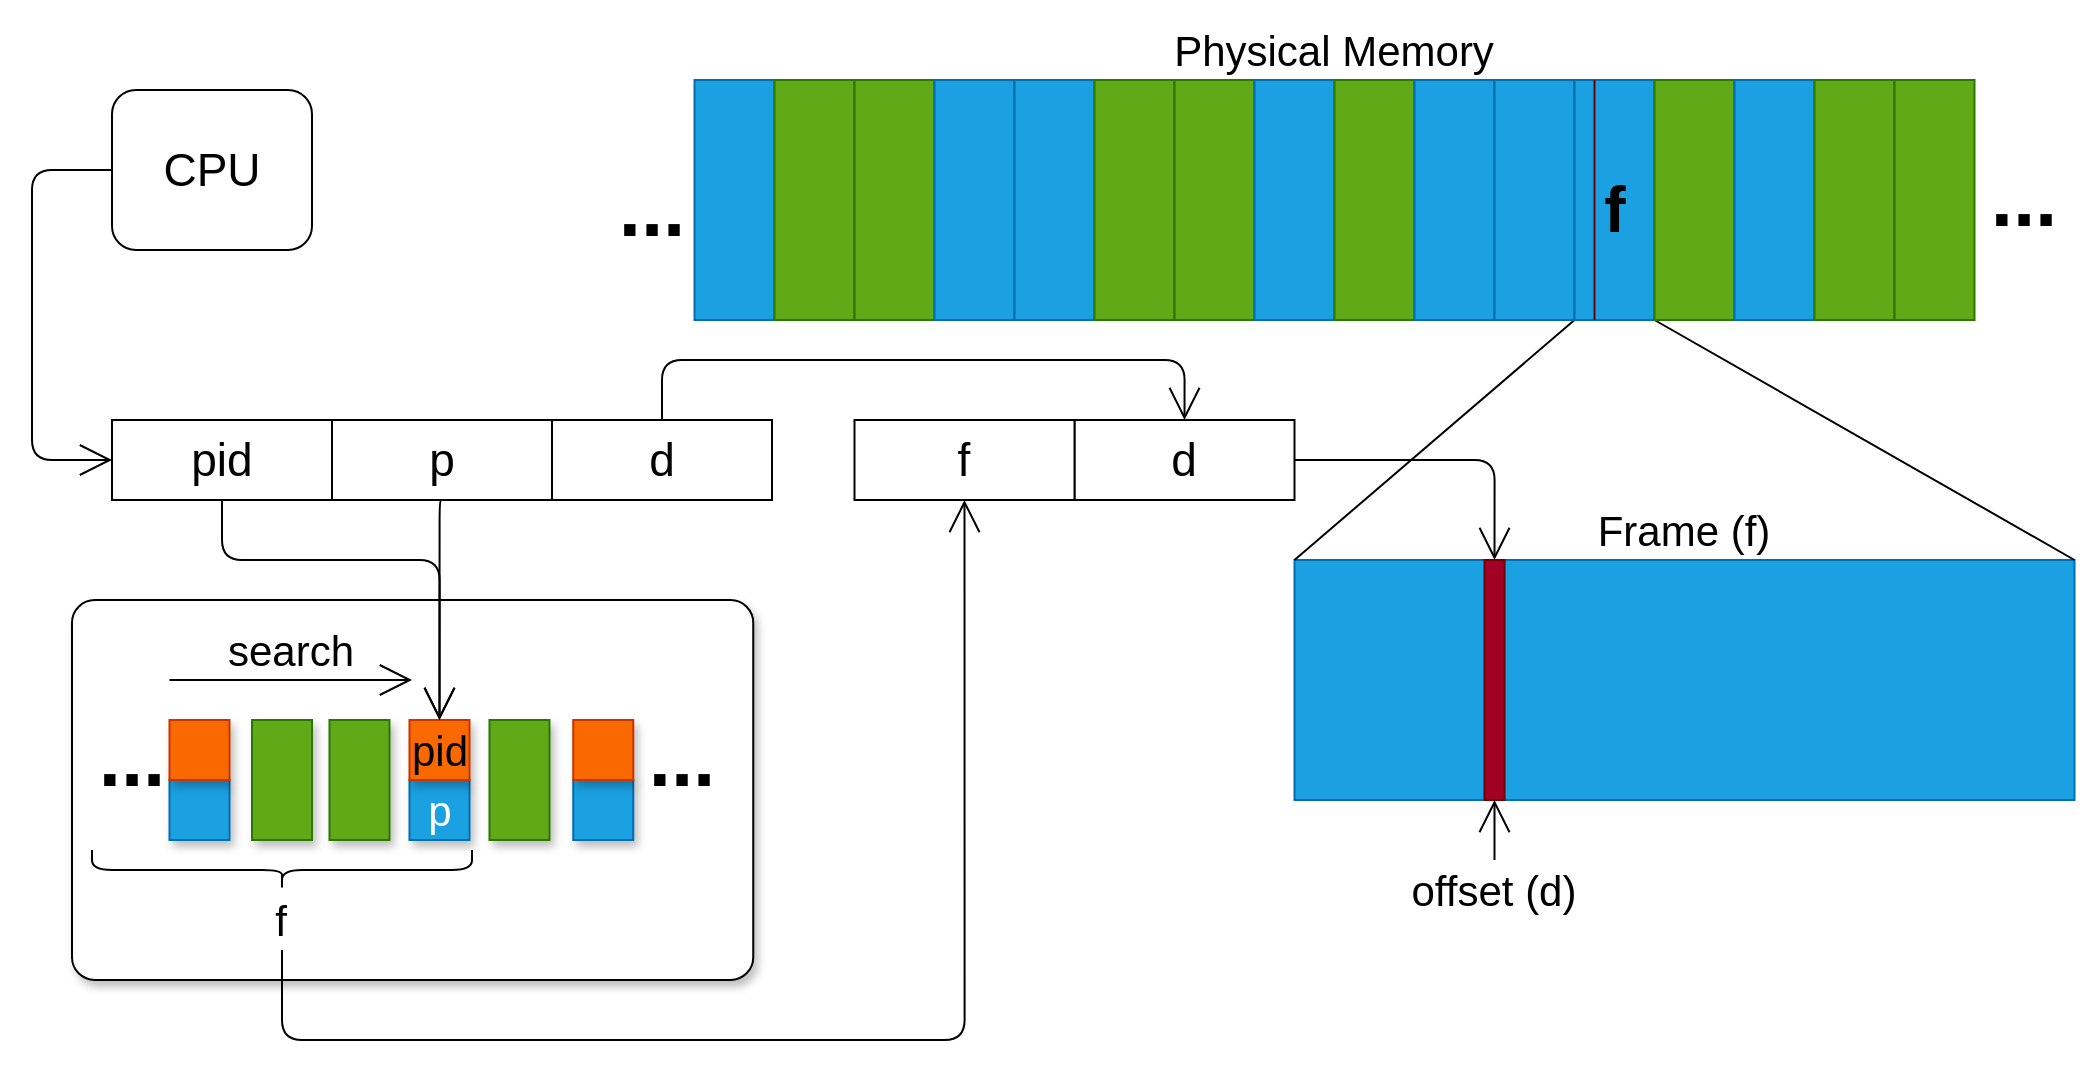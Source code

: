 <mxfile>
    <diagram id="3Tj04b1a-0Rv68_8_BNj" name="Page-1">
        <mxGraphModel dx="2883" dy="2450" grid="1" gridSize="10" guides="1" tooltips="1" connect="1" arrows="1" fold="1" page="1" pageScale="1" pageWidth="850" pageHeight="1100" math="0" shadow="0">
            <root>
                <mxCell id="0"/>
                <mxCell id="1" parent="0"/>
                <mxCell id="5" value="" style="rounded=1;whiteSpace=wrap;html=1;fontSize=29;verticalAlign=top;arcSize=6;shadow=1;" vertex="1" parent="1">
                    <mxGeometry x="30" y="310" width="340.62" height="190" as="geometry"/>
                </mxCell>
                <mxCell id="7" value="" style="rounded=0;whiteSpace=wrap;html=1;fontSize=21;verticalAlign=bottom;fillColor=#1ba1e2;strokeColor=#006EAF;fontColor=#ffffff;shadow=1;" vertex="1" parent="1">
                    <mxGeometry x="78.75" y="400" width="30" height="30" as="geometry"/>
                </mxCell>
                <mxCell id="10" value="" style="rounded=0;whiteSpace=wrap;html=1;fontSize=21;verticalAlign=bottom;fillColor=#60a917;strokeColor=#2D7600;fontColor=#ffffff;shadow=1;" vertex="1" parent="1">
                    <mxGeometry x="158.75" y="370" width="30" height="60" as="geometry"/>
                </mxCell>
                <mxCell id="13" value="p" style="rounded=0;whiteSpace=wrap;html=1;fontSize=21;verticalAlign=bottom;fillColor=#1ba1e2;strokeColor=#006EAF;fontColor=#ffffff;shadow=1;" vertex="1" parent="1">
                    <mxGeometry x="198.75" y="400" width="30" height="30" as="geometry"/>
                </mxCell>
                <mxCell id="84" style="edgeStyle=orthogonalEdgeStyle;html=1;exitX=0.5;exitY=1;exitDx=0;exitDy=0;entryX=0.5;entryY=1;entryDx=0;entryDy=0;endArrow=open;endFill=0;endSize=14;" edge="1" parent="1" source="92" target="33">
                    <mxGeometry relative="1" as="geometry">
                        <mxPoint x="213.75" y="500" as="sourcePoint"/>
                        <Array as="points">
                            <mxPoint x="135" y="530"/>
                            <mxPoint x="476" y="530"/>
                        </Array>
                    </mxGeometry>
                </mxCell>
                <mxCell id="16" value="" style="rounded=0;whiteSpace=wrap;html=1;fontSize=21;verticalAlign=bottom;fillColor=#60a917;strokeColor=#2D7600;fontColor=#ffffff;shadow=1;" vertex="1" parent="1">
                    <mxGeometry x="238.75" y="370" width="30" height="60" as="geometry"/>
                </mxCell>
                <mxCell id="18" value="" style="rounded=0;whiteSpace=wrap;html=1;fontSize=21;verticalAlign=bottom;fillColor=#1ba1e2;strokeColor=#006EAF;fontColor=#ffffff;shadow=1;" vertex="1" parent="1">
                    <mxGeometry x="280.62" y="400" width="30" height="30" as="geometry"/>
                </mxCell>
                <mxCell id="20" value="..." style="text;html=1;strokeColor=none;fillColor=none;align=center;verticalAlign=bottom;whiteSpace=wrap;rounded=0;fontSize=40;fontStyle=1;shadow=1;" vertex="1" parent="1">
                    <mxGeometry x="305.0" y="385" width="60" height="30" as="geometry"/>
                </mxCell>
                <mxCell id="22" value="..." style="text;html=1;strokeColor=none;fillColor=none;align=center;verticalAlign=bottom;whiteSpace=wrap;rounded=0;fontSize=40;fontStyle=1;shadow=1;" vertex="1" parent="1">
                    <mxGeometry x="30" y="385" width="60" height="30" as="geometry"/>
                </mxCell>
                <mxCell id="24" value="" style="rounded=0;whiteSpace=wrap;html=1;fontSize=21;verticalAlign=bottom;fillColor=#60a917;strokeColor=#2D7600;fontColor=#ffffff;shadow=1;" vertex="1" parent="1">
                    <mxGeometry x="120" y="370" width="30" height="60" as="geometry"/>
                </mxCell>
                <mxCell id="26" value="" style="rounded=0;whiteSpace=wrap;html=1;fontSize=21;verticalAlign=bottom;fillColor=#fa6800;strokeColor=#C73500;fontColor=#000000;shadow=1;" vertex="1" parent="1">
                    <mxGeometry x="78.75" y="370" width="30" height="30" as="geometry"/>
                </mxCell>
                <mxCell id="27" value="pid" style="rounded=0;whiteSpace=wrap;html=1;fontSize=21;verticalAlign=bottom;fillColor=#fa6800;strokeColor=#C73500;fontColor=#000000;shadow=1;" vertex="1" parent="1">
                    <mxGeometry x="198.75" y="370" width="30" height="30" as="geometry"/>
                </mxCell>
                <mxCell id="28" value="" style="rounded=0;whiteSpace=wrap;html=1;fontSize=21;verticalAlign=bottom;fillColor=#fa6800;strokeColor=#C73500;fontColor=#000000;shadow=1;" vertex="1" parent="1">
                    <mxGeometry x="280.62" y="370" width="30" height="30" as="geometry"/>
                </mxCell>
                <mxCell id="31" style="edgeStyle=orthogonalEdgeStyle;html=1;exitX=1;exitY=0.5;exitDx=0;exitDy=0;fontSize=23;endArrow=open;endFill=0;endSize=14;entryX=0.5;entryY=0;entryDx=0;entryDy=0;" edge="1" parent="1" source="32" target="47">
                    <mxGeometry relative="1" as="geometry">
                        <mxPoint x="721.25" y="250.353" as="targetPoint"/>
                    </mxGeometry>
                </mxCell>
                <mxCell id="32" value="d" style="rounded=0;whiteSpace=wrap;html=1;fontSize=23;" vertex="1" parent="1">
                    <mxGeometry x="531.25" y="220" width="110" height="40" as="geometry"/>
                </mxCell>
                <mxCell id="33" value="f" style="rounded=0;whiteSpace=wrap;html=1;fontSize=23;" vertex="1" parent="1">
                    <mxGeometry x="421.25" y="220" width="110" height="40" as="geometry"/>
                </mxCell>
                <mxCell id="46" value="" style="rounded=0;whiteSpace=wrap;html=1;fontSize=23;fillColor=#1ba1e2;strokeColor=#006EAF;fontColor=#ffffff;" vertex="1" parent="1">
                    <mxGeometry x="641.25" y="290" width="390" height="120" as="geometry"/>
                </mxCell>
                <mxCell id="47" value="" style="rounded=0;whiteSpace=wrap;html=1;fontSize=23;fillColor=#a20025;strokeColor=#6F0000;fontColor=#ffffff;" vertex="1" parent="1">
                    <mxGeometry x="736.25" y="290" width="10" height="120" as="geometry"/>
                </mxCell>
                <mxCell id="48" value="" style="endArrow=none;html=1;fontSize=23;endSize=14;entryX=0;entryY=0;entryDx=0;entryDy=0;exitX=0;exitY=0;exitDx=0;exitDy=0;" edge="1" parent="1" source="46" target="61">
                    <mxGeometry width="50" height="50" relative="1" as="geometry">
                        <mxPoint x="751.25" y="260" as="sourcePoint"/>
                        <mxPoint x="801.25" y="210" as="targetPoint"/>
                    </mxGeometry>
                </mxCell>
                <mxCell id="49" value="" style="endArrow=none;html=1;fontSize=23;endSize=14;entryX=0;entryY=1;entryDx=0;entryDy=0;exitX=1;exitY=0;exitDx=0;exitDy=0;" edge="1" parent="1" source="46" target="61">
                    <mxGeometry width="50" height="50" relative="1" as="geometry">
                        <mxPoint x="711.25" y="300" as="sourcePoint"/>
                        <mxPoint x="791.25" y="180" as="targetPoint"/>
                    </mxGeometry>
                </mxCell>
                <mxCell id="50" value="" style="rounded=0;whiteSpace=wrap;html=1;fontSize=23;rotation=-90;fillColor=#1ba1e2;strokeColor=#006EAF;fontColor=#ffffff;" vertex="1" parent="1">
                    <mxGeometry x="301.25" y="90" width="120" height="40" as="geometry"/>
                </mxCell>
                <mxCell id="51" value="" style="rounded=0;whiteSpace=wrap;html=1;fontSize=23;rotation=-90;fillColor=#60a917;strokeColor=#2D7600;fontColor=#ffffff;" vertex="1" parent="1">
                    <mxGeometry x="341.25" y="90" width="120" height="40" as="geometry"/>
                </mxCell>
                <mxCell id="52" value="" style="rounded=0;whiteSpace=wrap;html=1;fontSize=23;rotation=-90;fillColor=#60a917;strokeColor=#2D7600;fontColor=#ffffff;" vertex="1" parent="1">
                    <mxGeometry x="381.25" y="90" width="120" height="40" as="geometry"/>
                </mxCell>
                <mxCell id="53" value="" style="rounded=0;whiteSpace=wrap;html=1;fontSize=23;rotation=-90;fillColor=#1ba1e2;strokeColor=#006EAF;fontColor=#ffffff;" vertex="1" parent="1">
                    <mxGeometry x="421.25" y="90" width="120" height="40" as="geometry"/>
                </mxCell>
                <mxCell id="54" value="" style="rounded=0;whiteSpace=wrap;html=1;fontSize=23;rotation=-90;fillColor=#1ba1e2;strokeColor=#006EAF;fontColor=#ffffff;" vertex="1" parent="1">
                    <mxGeometry x="461.25" y="90" width="120" height="40" as="geometry"/>
                </mxCell>
                <mxCell id="55" value="" style="rounded=0;whiteSpace=wrap;html=1;fontSize=23;rotation=-90;fillColor=#60a917;strokeColor=#2D7600;fontColor=#ffffff;" vertex="1" parent="1">
                    <mxGeometry x="501.25" y="90" width="120" height="40" as="geometry"/>
                </mxCell>
                <mxCell id="56" value="" style="rounded=0;whiteSpace=wrap;html=1;fontSize=23;rotation=-90;fillColor=#60a917;strokeColor=#2D7600;fontColor=#ffffff;" vertex="1" parent="1">
                    <mxGeometry x="541.25" y="90" width="120" height="40" as="geometry"/>
                </mxCell>
                <mxCell id="57" value="" style="rounded=0;whiteSpace=wrap;html=1;fontSize=23;rotation=-90;fillColor=#1ba1e2;strokeColor=#006EAF;fontColor=#ffffff;" vertex="1" parent="1">
                    <mxGeometry x="581.25" y="90" width="120" height="40" as="geometry"/>
                </mxCell>
                <mxCell id="58" value="" style="rounded=0;whiteSpace=wrap;html=1;fontSize=23;rotation=-90;fillColor=#60a917;strokeColor=#2D7600;fontColor=#ffffff;" vertex="1" parent="1">
                    <mxGeometry x="621.25" y="90" width="120" height="40" as="geometry"/>
                </mxCell>
                <mxCell id="59" value="" style="rounded=0;whiteSpace=wrap;html=1;fontSize=23;rotation=-90;fillColor=#1ba1e2;strokeColor=#006EAF;fontColor=#ffffff;" vertex="1" parent="1">
                    <mxGeometry x="661.25" y="90" width="120" height="40" as="geometry"/>
                </mxCell>
                <mxCell id="60" value="" style="rounded=0;whiteSpace=wrap;html=1;fontSize=23;rotation=-90;fillColor=#1ba1e2;strokeColor=#006EAF;fontColor=#ffffff;" vertex="1" parent="1">
                    <mxGeometry x="701.25" y="90" width="120" height="40" as="geometry"/>
                </mxCell>
                <mxCell id="61" value="" style="rounded=0;whiteSpace=wrap;html=1;fontSize=23;rotation=-90;fillColor=#1ba1e2;strokeColor=#006EAF;fontColor=#ffffff;" vertex="1" parent="1">
                    <mxGeometry x="741.25" y="90" width="120" height="40" as="geometry"/>
                </mxCell>
                <mxCell id="62" value="" style="rounded=0;whiteSpace=wrap;html=1;fontSize=23;rotation=-90;fillColor=#60a917;strokeColor=#2D7600;fontColor=#ffffff;" vertex="1" parent="1">
                    <mxGeometry x="781.25" y="90" width="120" height="40" as="geometry"/>
                </mxCell>
                <mxCell id="63" value="" style="rounded=0;whiteSpace=wrap;html=1;fontSize=23;rotation=-90;fillColor=#1ba1e2;strokeColor=#006EAF;fontColor=#ffffff;" vertex="1" parent="1">
                    <mxGeometry x="821.25" y="90" width="120" height="40" as="geometry"/>
                </mxCell>
                <mxCell id="64" value="" style="rounded=0;whiteSpace=wrap;html=1;fontSize=23;rotation=-90;fillColor=#60a917;strokeColor=#2D7600;fontColor=#ffffff;" vertex="1" parent="1">
                    <mxGeometry x="861.25" y="90" width="120" height="40" as="geometry"/>
                </mxCell>
                <mxCell id="65" value="" style="rounded=0;whiteSpace=wrap;html=1;fontSize=23;rotation=-90;fillColor=#60a917;strokeColor=#2D7600;fontColor=#ffffff;" vertex="1" parent="1">
                    <mxGeometry x="901.25" y="90" width="120" height="40" as="geometry"/>
                </mxCell>
                <mxCell id="66" value="" style="endArrow=none;html=1;fontSize=23;endSize=14;entryX=1;entryY=0.25;entryDx=0;entryDy=0;exitX=0;exitY=0.25;exitDx=0;exitDy=0;fillColor=#a20025;strokeColor=#6F0000;" edge="1" parent="1" source="61" target="61">
                    <mxGeometry width="50" height="50" relative="1" as="geometry">
                        <mxPoint x="711.25" y="300" as="sourcePoint"/>
                        <mxPoint x="791.25" y="180" as="targetPoint"/>
                    </mxGeometry>
                </mxCell>
                <mxCell id="67" value="..." style="text;html=1;strokeColor=none;fillColor=none;align=center;verticalAlign=bottom;whiteSpace=wrap;rounded=0;fontSize=40;fontStyle=1" vertex="1" parent="1">
                    <mxGeometry x="290" y="110" width="60" height="30" as="geometry"/>
                </mxCell>
                <mxCell id="68" value="..." style="text;html=1;strokeColor=none;fillColor=none;align=center;verticalAlign=bottom;whiteSpace=wrap;rounded=0;fontSize=40;fontStyle=1" vertex="1" parent="1">
                    <mxGeometry x="976.25" y="105" width="60" height="30" as="geometry"/>
                </mxCell>
                <mxCell id="69" value="f" style="text;html=1;strokeColor=none;fillColor=none;align=center;verticalAlign=middle;whiteSpace=wrap;rounded=0;fontSize=32;fontStyle=1" vertex="1" parent="1">
                    <mxGeometry x="765.0" y="90" width="72.5" height="50" as="geometry"/>
                </mxCell>
                <mxCell id="70" value="Frame (f)" style="text;html=1;strokeColor=none;fillColor=none;align=center;verticalAlign=middle;whiteSpace=wrap;rounded=0;fontSize=21;" vertex="1" parent="1">
                    <mxGeometry x="776.25" y="250" width="120" height="50" as="geometry"/>
                </mxCell>
                <mxCell id="72" style="edgeStyle=orthogonalEdgeStyle;html=1;exitX=0.5;exitY=0;exitDx=0;exitDy=0;entryX=0.5;entryY=1;entryDx=0;entryDy=0;fontSize=23;endArrow=open;endFill=0;endSize=14;" edge="1" parent="1" source="73" target="47">
                    <mxGeometry relative="1" as="geometry"/>
                </mxCell>
                <mxCell id="73" value="offset (d)" style="text;html=1;strokeColor=none;fillColor=none;align=center;verticalAlign=middle;whiteSpace=wrap;rounded=0;fontSize=21;" vertex="1" parent="1">
                    <mxGeometry x="681.25" y="440" width="120" height="30" as="geometry"/>
                </mxCell>
                <mxCell id="74" value="Physical Memory" style="text;html=1;strokeColor=none;fillColor=none;align=center;verticalAlign=middle;whiteSpace=wrap;rounded=0;fontSize=21;" vertex="1" parent="1">
                    <mxGeometry x="341.25" y="10" width="640" height="50" as="geometry"/>
                </mxCell>
                <mxCell id="93" style="edgeStyle=orthogonalEdgeStyle;html=1;exitX=0;exitY=0.5;exitDx=0;exitDy=0;entryX=0;entryY=0.5;entryDx=0;entryDy=0;endArrow=open;endFill=0;endSize=14;" edge="1" parent="1" source="76" target="80">
                    <mxGeometry relative="1" as="geometry">
                        <Array as="points">
                            <mxPoint x="10" y="95"/>
                            <mxPoint x="10" y="240"/>
                        </Array>
                    </mxGeometry>
                </mxCell>
                <mxCell id="76" value="CPU" style="rounded=1;whiteSpace=wrap;html=1;fontSize=23;" vertex="1" parent="1">
                    <mxGeometry x="50" y="55" width="100" height="80" as="geometry"/>
                </mxCell>
                <mxCell id="83" style="edgeStyle=orthogonalEdgeStyle;html=1;exitX=0.5;exitY=1;exitDx=0;exitDy=0;entryX=0.5;entryY=0;entryDx=0;entryDy=0;endArrow=open;endFill=0;endSize=14;" edge="1" parent="1" source="78" target="27">
                    <mxGeometry relative="1" as="geometry">
                        <Array as="points">
                            <mxPoint x="214" y="260"/>
                        </Array>
                    </mxGeometry>
                </mxCell>
                <mxCell id="85" style="edgeStyle=orthogonalEdgeStyle;html=1;exitX=0.5;exitY=0;exitDx=0;exitDy=0;entryX=0.5;entryY=0;entryDx=0;entryDy=0;endArrow=open;endFill=0;endSize=14;" edge="1" parent="1" source="79" target="32">
                    <mxGeometry relative="1" as="geometry">
                        <Array as="points">
                            <mxPoint x="325" y="190"/>
                            <mxPoint x="586" y="190"/>
                        </Array>
                    </mxGeometry>
                </mxCell>
                <mxCell id="82" style="edgeStyle=orthogonalEdgeStyle;html=1;exitX=0.5;exitY=1;exitDx=0;exitDy=0;entryX=0.5;entryY=0;entryDx=0;entryDy=0;endArrow=open;endFill=0;endSize=14;" edge="1" parent="1" source="80" target="27">
                    <mxGeometry relative="1" as="geometry">
                        <Array as="points">
                            <mxPoint x="105" y="290"/>
                            <mxPoint x="214" y="290"/>
                        </Array>
                    </mxGeometry>
                </mxCell>
                <mxCell id="86" value="" style="group" vertex="1" connectable="0" parent="1">
                    <mxGeometry x="50" y="220" width="330" height="40" as="geometry"/>
                </mxCell>
                <mxCell id="78" value="p" style="rounded=0;whiteSpace=wrap;html=1;fontSize=23;" vertex="1" parent="86">
                    <mxGeometry x="110" width="110" height="40" as="geometry"/>
                </mxCell>
                <mxCell id="79" value="d" style="rounded=0;whiteSpace=wrap;html=1;fontSize=23;" vertex="1" parent="86">
                    <mxGeometry x="220" width="110" height="40" as="geometry"/>
                </mxCell>
                <mxCell id="80" value="pid" style="rounded=0;whiteSpace=wrap;html=1;fontSize=23;" vertex="1" parent="86">
                    <mxGeometry width="110" height="40" as="geometry"/>
                </mxCell>
                <mxCell id="88" value="&lt;font style=&quot;font-size: 21px&quot;&gt;search&lt;/font&gt;" style="text;html=1;strokeColor=none;fillColor=none;align=center;verticalAlign=middle;whiteSpace=wrap;rounded=0;" vertex="1" parent="1">
                    <mxGeometry x="78.75" y="320" width="121.25" height="30" as="geometry"/>
                </mxCell>
                <mxCell id="90" value="" style="endArrow=open;html=1;endSize=14;entryX=1;entryY=1;entryDx=0;entryDy=0;exitX=0;exitY=1;exitDx=0;exitDy=0;endFill=0;" edge="1" parent="1" source="88" target="88">
                    <mxGeometry width="50" height="50" relative="1" as="geometry">
                        <mxPoint x="-51.25" y="380" as="sourcePoint"/>
                        <mxPoint x="-1.25" y="330" as="targetPoint"/>
                    </mxGeometry>
                </mxCell>
                <mxCell id="91" value="" style="shape=curlyBracket;whiteSpace=wrap;html=1;rounded=1;flipH=1;rotation=90;" vertex="1" parent="1">
                    <mxGeometry x="125" y="350" width="20" height="190" as="geometry"/>
                </mxCell>
                <mxCell id="92" value="&lt;font style=&quot;font-size: 21px&quot;&gt;f&lt;/font&gt;" style="text;html=1;strokeColor=none;fillColor=none;align=center;verticalAlign=middle;whiteSpace=wrap;rounded=0;" vertex="1" parent="1">
                    <mxGeometry x="74.38" y="455" width="121.25" height="30" as="geometry"/>
                </mxCell>
            </root>
        </mxGraphModel>
    </diagram>
</mxfile>